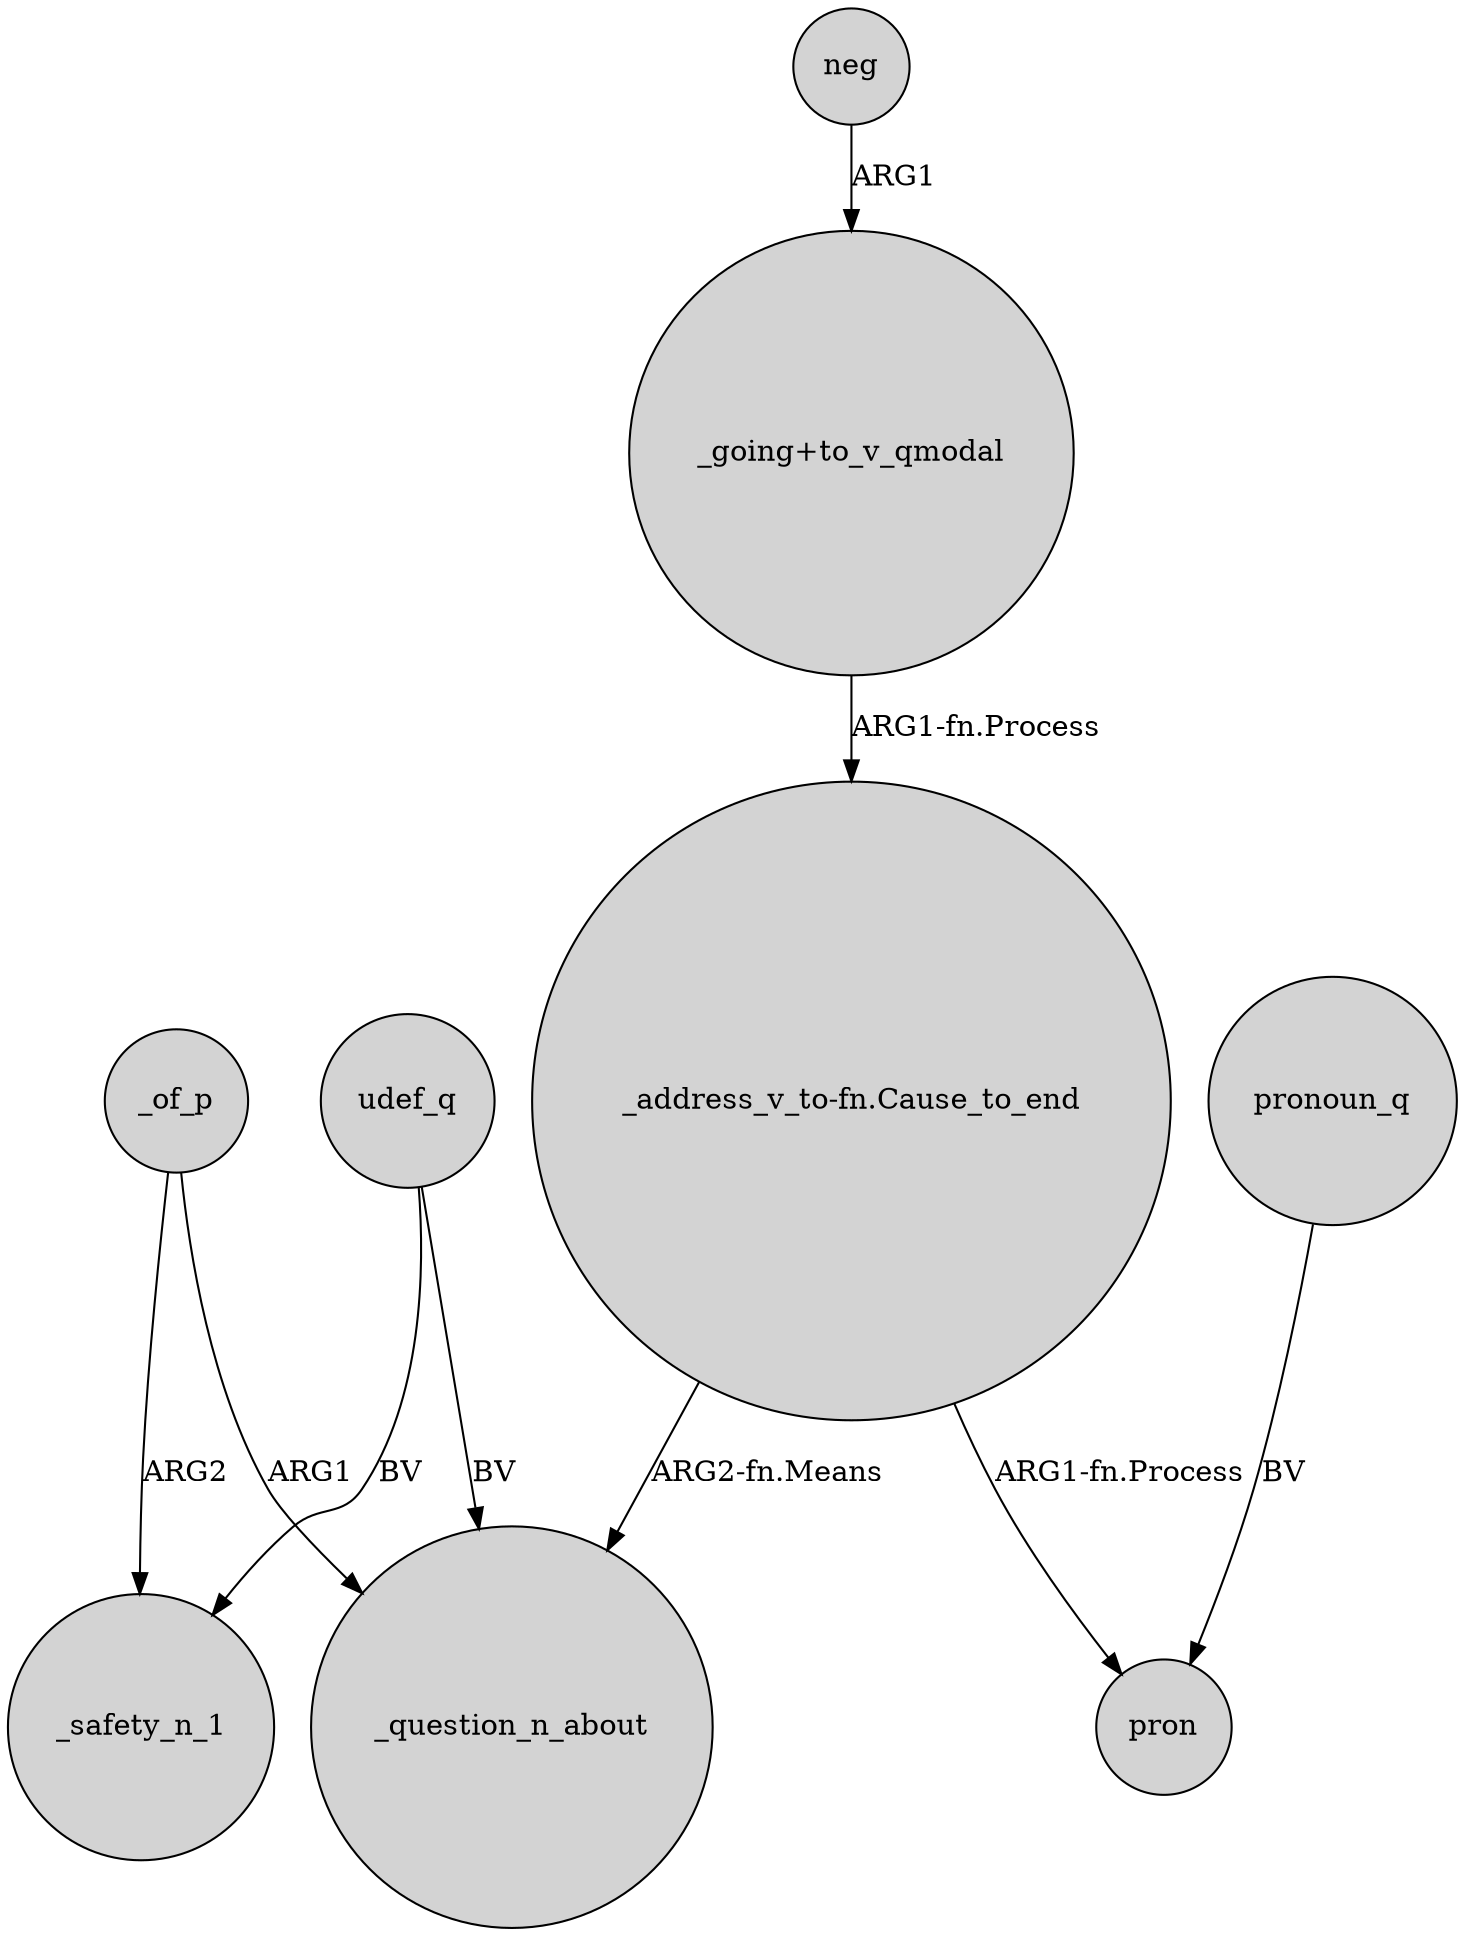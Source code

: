 digraph {
	node [shape=circle style=filled]
	udef_q -> _safety_n_1 [label=BV]
	udef_q -> _question_n_about [label=BV]
	_of_p -> _question_n_about [label=ARG1]
	neg -> "_going+to_v_qmodal" [label=ARG1]
	"_address_v_to-fn.Cause_to_end" -> pron [label="ARG1-fn.Process"]
	"_going+to_v_qmodal" -> "_address_v_to-fn.Cause_to_end" [label="ARG1-fn.Process"]
	pronoun_q -> pron [label=BV]
	_of_p -> _safety_n_1 [label=ARG2]
	"_address_v_to-fn.Cause_to_end" -> _question_n_about [label="ARG2-fn.Means"]
}
